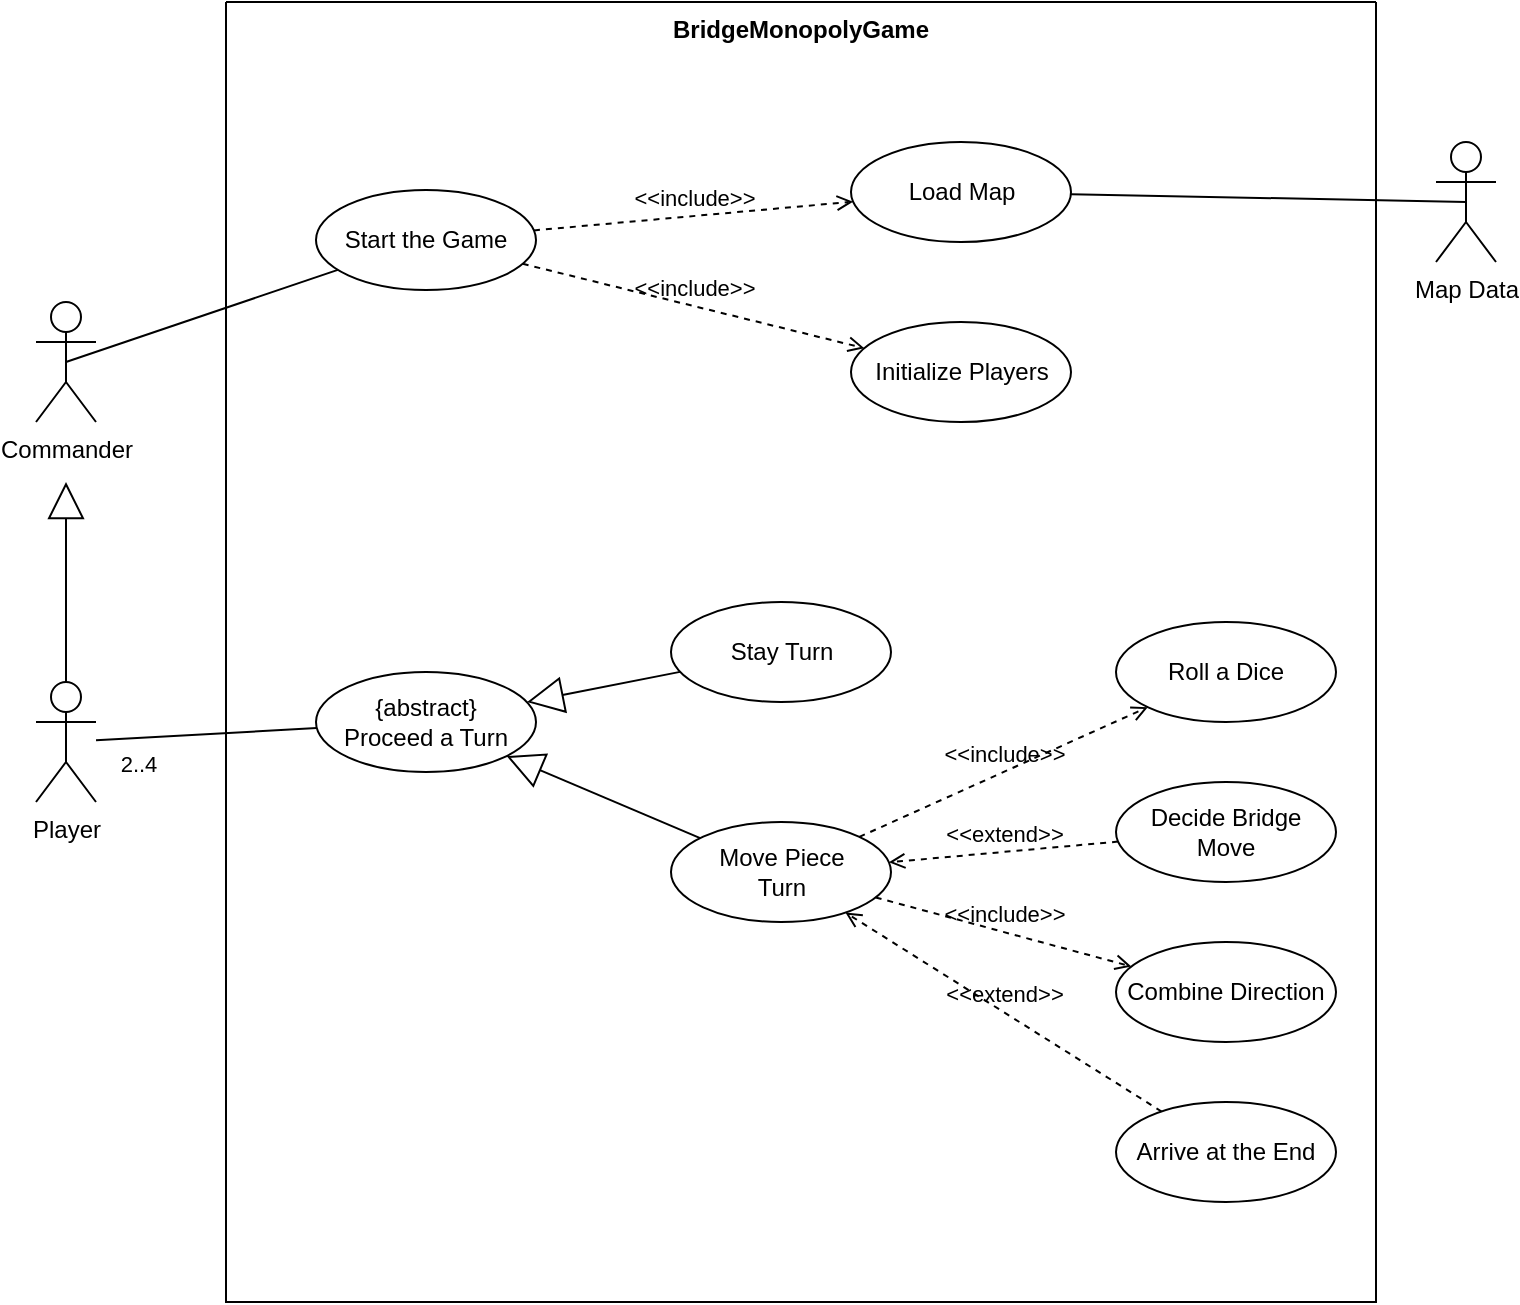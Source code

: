 <mxfile version="19.0.0" type="github">
  <diagram id="WLTdoUCkIdi1xevVH06I" name="BridgeMonopolyGame">
    <mxGraphModel dx="1188" dy="593" grid="1" gridSize="10" guides="1" tooltips="1" connect="1" arrows="1" fold="1" page="1" pageScale="1" pageWidth="850" pageHeight="1100" math="0" shadow="0">
      <root>
        <mxCell id="0" />
        <mxCell id="1" parent="0" />
        <mxCell id="pQvjBnQ6-1oKnFR016Xf-2" value="BridgeMonopolyGame" style="swimlane;startSize=0;verticalAlign=top;" parent="1" vertex="1">
          <mxGeometry x="155" y="190" width="575" height="650" as="geometry" />
        </mxCell>
        <mxCell id="Y3TsL9U6GZ3JC2LR3ddT-1" value="Start the Game" style="ellipse;whiteSpace=wrap;html=1;" parent="pQvjBnQ6-1oKnFR016Xf-2" vertex="1">
          <mxGeometry x="45" y="94" width="110" height="50" as="geometry" />
        </mxCell>
        <mxCell id="eE-FobYrLtEV6sO1N_ra-20" value="Move Piece&lt;br&gt;Turn" style="ellipse;whiteSpace=wrap;html=1;" parent="pQvjBnQ6-1oKnFR016Xf-2" vertex="1">
          <mxGeometry x="222.5" y="410" width="110" height="50" as="geometry" />
        </mxCell>
        <mxCell id="eE-FobYrLtEV6sO1N_ra-21" value="Stay Turn" style="ellipse;whiteSpace=wrap;html=1;" parent="pQvjBnQ6-1oKnFR016Xf-2" vertex="1">
          <mxGeometry x="222.5" y="300" width="110" height="50" as="geometry" />
        </mxCell>
        <mxCell id="eE-FobYrLtEV6sO1N_ra-25" value="{abstract}&lt;br&gt;Proceed a Turn" style="ellipse;whiteSpace=wrap;html=1;" parent="pQvjBnQ6-1oKnFR016Xf-2" vertex="1">
          <mxGeometry x="45" y="335" width="110" height="50" as="geometry" />
        </mxCell>
        <mxCell id="eE-FobYrLtEV6sO1N_ra-39" value="Load Map" style="ellipse;whiteSpace=wrap;html=1;" parent="pQvjBnQ6-1oKnFR016Xf-2" vertex="1">
          <mxGeometry x="312.5" y="70" width="110" height="50" as="geometry" />
        </mxCell>
        <mxCell id="eE-FobYrLtEV6sO1N_ra-43" value="&amp;lt;&amp;lt;include&amp;gt;&amp;gt;" style="html=1;verticalAlign=bottom;labelBackgroundColor=none;endArrow=open;endFill=0;dashed=1;rounded=0;" parent="pQvjBnQ6-1oKnFR016Xf-2" source="Y3TsL9U6GZ3JC2LR3ddT-1" target="eE-FobYrLtEV6sO1N_ra-39" edge="1">
          <mxGeometry width="160" relative="1" as="geometry">
            <mxPoint x="156.432" y="270.097" as="sourcePoint" />
            <mxPoint x="258.669" y="260.127" as="targetPoint" />
          </mxGeometry>
        </mxCell>
        <mxCell id="eE-FobYrLtEV6sO1N_ra-45" value="Initialize Players" style="ellipse;whiteSpace=wrap;html=1;" parent="pQvjBnQ6-1oKnFR016Xf-2" vertex="1">
          <mxGeometry x="312.5" y="160" width="110" height="50" as="geometry" />
        </mxCell>
        <mxCell id="eE-FobYrLtEV6sO1N_ra-46" value="&amp;lt;&amp;lt;include&amp;gt;&amp;gt;" style="html=1;verticalAlign=bottom;labelBackgroundColor=none;endArrow=open;endFill=0;dashed=1;rounded=0;" parent="pQvjBnQ6-1oKnFR016Xf-2" source="Y3TsL9U6GZ3JC2LR3ddT-1" target="eE-FobYrLtEV6sO1N_ra-45" edge="1">
          <mxGeometry width="160" relative="1" as="geometry">
            <mxPoint x="156.074" y="93.345" as="sourcePoint" />
            <mxPoint x="266.511" y="80.819" as="targetPoint" />
          </mxGeometry>
        </mxCell>
        <mxCell id="eE-FobYrLtEV6sO1N_ra-47" value="" style="endArrow=block;endSize=16;endFill=0;html=1;rounded=0;" parent="pQvjBnQ6-1oKnFR016Xf-2" source="eE-FobYrLtEV6sO1N_ra-21" target="eE-FobYrLtEV6sO1N_ra-25" edge="1">
          <mxGeometry width="160" relative="1" as="geometry">
            <mxPoint x="255" y="260" as="sourcePoint" />
            <mxPoint x="415" y="260" as="targetPoint" />
          </mxGeometry>
        </mxCell>
        <mxCell id="eE-FobYrLtEV6sO1N_ra-23" value="Roll a Dice" style="ellipse;whiteSpace=wrap;html=1;" parent="pQvjBnQ6-1oKnFR016Xf-2" vertex="1">
          <mxGeometry x="445" y="310" width="110" height="50" as="geometry" />
        </mxCell>
        <mxCell id="eE-FobYrLtEV6sO1N_ra-33" value="&amp;lt;&amp;lt;include&amp;gt;&amp;gt;" style="html=1;verticalAlign=bottom;labelBackgroundColor=none;endArrow=open;endFill=0;dashed=1;rounded=0;" parent="pQvjBnQ6-1oKnFR016Xf-2" source="eE-FobYrLtEV6sO1N_ra-20" target="eE-FobYrLtEV6sO1N_ra-23" edge="1">
          <mxGeometry width="160" relative="1" as="geometry">
            <mxPoint x="154.88" y="280.935" as="sourcePoint" />
            <mxPoint x="280.402" y="328.912" as="targetPoint" />
          </mxGeometry>
        </mxCell>
        <mxCell id="eE-FobYrLtEV6sO1N_ra-48" value="" style="endArrow=block;endSize=16;endFill=0;html=1;rounded=0;" parent="pQvjBnQ6-1oKnFR016Xf-2" source="eE-FobYrLtEV6sO1N_ra-20" target="eE-FobYrLtEV6sO1N_ra-25" edge="1">
          <mxGeometry width="160" relative="1" as="geometry">
            <mxPoint x="230.563" y="265.956" as="sourcePoint" />
            <mxPoint x="151.762" y="283.882" as="targetPoint" />
          </mxGeometry>
        </mxCell>
        <mxCell id="eE-FobYrLtEV6sO1N_ra-24" value="Combine Direction" style="ellipse;whiteSpace=wrap;html=1;" parent="pQvjBnQ6-1oKnFR016Xf-2" vertex="1">
          <mxGeometry x="445" y="470" width="110" height="50" as="geometry" />
        </mxCell>
        <mxCell id="PJbX21Rs3qRYyMznkhxo-1" value="Arrive at the End" style="ellipse;whiteSpace=wrap;html=1;" parent="pQvjBnQ6-1oKnFR016Xf-2" vertex="1">
          <mxGeometry x="445" y="550" width="110" height="50" as="geometry" />
        </mxCell>
        <mxCell id="eE-FobYrLtEV6sO1N_ra-32" value="&amp;lt;&amp;lt;include&amp;gt;&amp;gt;" style="html=1;verticalAlign=bottom;labelBackgroundColor=none;endArrow=open;endFill=0;dashed=1;rounded=0;" parent="pQvjBnQ6-1oKnFR016Xf-2" source="eE-FobYrLtEV6sO1N_ra-20" target="eE-FobYrLtEV6sO1N_ra-24" edge="1">
          <mxGeometry width="160" relative="1" as="geometry">
            <mxPoint x="144.88" y="270.935" as="sourcePoint" />
            <mxPoint x="270.402" y="318.912" as="targetPoint" />
          </mxGeometry>
        </mxCell>
        <mxCell id="PJbX21Rs3qRYyMznkhxo-2" value="&amp;lt;&amp;lt;extend&amp;gt;&amp;gt;" style="html=1;verticalAlign=bottom;labelBackgroundColor=none;endArrow=open;endFill=0;dashed=1;rounded=0;" parent="pQvjBnQ6-1oKnFR016Xf-2" source="PJbX21Rs3qRYyMznkhxo-1" target="eE-FobYrLtEV6sO1N_ra-20" edge="1">
          <mxGeometry width="160" relative="1" as="geometry">
            <mxPoint x="305" y="240" as="sourcePoint" />
            <mxPoint x="465" y="240" as="targetPoint" />
          </mxGeometry>
        </mxCell>
        <mxCell id="ZLNSR382D8qWPuYAOp8J-1" value="Decide Bridge Move" style="ellipse;whiteSpace=wrap;html=1;" vertex="1" parent="pQvjBnQ6-1oKnFR016Xf-2">
          <mxGeometry x="445" y="390" width="110" height="50" as="geometry" />
        </mxCell>
        <mxCell id="ZLNSR382D8qWPuYAOp8J-2" value="&amp;lt;&amp;lt;extend&amp;gt;&amp;gt;" style="html=1;verticalAlign=bottom;labelBackgroundColor=none;endArrow=open;endFill=0;dashed=1;rounded=0;" edge="1" parent="pQvjBnQ6-1oKnFR016Xf-2" source="ZLNSR382D8qWPuYAOp8J-1" target="eE-FobYrLtEV6sO1N_ra-20">
          <mxGeometry width="160" relative="1" as="geometry">
            <mxPoint x="472.478" y="516.355" as="sourcePoint" />
            <mxPoint x="307.524" y="386.644" as="targetPoint" />
          </mxGeometry>
        </mxCell>
        <mxCell id="lde2wLMu5fv70pZ8jzg2-4" value="Commander" style="shape=umlActor;verticalLabelPosition=bottom;verticalAlign=top;html=1;outlineConnect=0;" parent="1" vertex="1">
          <mxGeometry x="60" y="340" width="30" height="60" as="geometry" />
        </mxCell>
        <mxCell id="eE-FobYrLtEV6sO1N_ra-17" value="" style="endArrow=none;startArrow=none;endFill=0;startFill=0;html=1;verticalAlign=bottom;labelBackgroundColor=none;strokeWidth=1;startSize=8;rounded=0;exitX=0.5;exitY=0.5;exitDx=0;exitDy=0;exitPerimeter=0;" parent="1" source="lde2wLMu5fv70pZ8jzg2-4" target="Y3TsL9U6GZ3JC2LR3ddT-1" edge="1">
          <mxGeometry width="160" relative="1" as="geometry">
            <mxPoint x="60" y="270" as="sourcePoint" />
            <mxPoint x="256.615" y="339.634" as="targetPoint" />
          </mxGeometry>
        </mxCell>
        <mxCell id="eE-FobYrLtEV6sO1N_ra-40" value="Map Data" style="shape=umlActor;verticalLabelPosition=bottom;verticalAlign=top;html=1;" parent="1" vertex="1">
          <mxGeometry x="760" y="260" width="30" height="60" as="geometry" />
        </mxCell>
        <mxCell id="eE-FobYrLtEV6sO1N_ra-44" value="" style="endArrow=none;startArrow=none;endFill=0;startFill=0;html=1;verticalAlign=bottom;labelBackgroundColor=none;strokeWidth=1;startSize=8;rounded=0;entryX=0.5;entryY=0.5;entryDx=0;entryDy=0;entryPerimeter=0;" parent="1" source="eE-FobYrLtEV6sO1N_ra-39" target="eE-FobYrLtEV6sO1N_ra-40" edge="1">
          <mxGeometry width="160" relative="1" as="geometry">
            <mxPoint x="270" y="310.7" as="sourcePoint" />
            <mxPoint x="382.504" y="309.999" as="targetPoint" />
          </mxGeometry>
        </mxCell>
        <mxCell id="eE-FobYrLtEV6sO1N_ra-26" value="Player" style="shape=umlActor;verticalLabelPosition=bottom;verticalAlign=top;html=1;outlineConnect=0;" parent="1" vertex="1">
          <mxGeometry x="60" y="530" width="30" height="60" as="geometry" />
        </mxCell>
        <mxCell id="eE-FobYrLtEV6sO1N_ra-12" value="" style="endArrow=none;startArrow=none;endFill=0;startFill=0;html=1;verticalAlign=bottom;labelBackgroundColor=none;strokeWidth=1;startSize=8;rounded=0;" parent="1" source="eE-FobYrLtEV6sO1N_ra-26" target="eE-FobYrLtEV6sO1N_ra-25" edge="1">
          <mxGeometry width="160" relative="1" as="geometry">
            <mxPoint x="215" y="620" as="sourcePoint" />
            <mxPoint x="344.238" y="673.216" as="targetPoint" />
          </mxGeometry>
        </mxCell>
        <mxCell id="eE-FobYrLtEV6sO1N_ra-18" value="2..4" style="edgeLabel;html=1;align=center;verticalAlign=middle;resizable=0;points=[];" parent="eE-FobYrLtEV6sO1N_ra-12" vertex="1" connectable="0">
          <mxGeometry x="-0.654" relative="1" as="geometry">
            <mxPoint x="2" y="13" as="offset" />
          </mxGeometry>
        </mxCell>
        <mxCell id="ZLNSR382D8qWPuYAOp8J-6" value="" style="endArrow=block;endSize=16;endFill=0;html=1;rounded=0;" edge="1" parent="1" source="eE-FobYrLtEV6sO1N_ra-26">
          <mxGeometry width="160" relative="1" as="geometry">
            <mxPoint x="106.591" y="599.997" as="sourcePoint" />
            <mxPoint x="75" y="430" as="targetPoint" />
          </mxGeometry>
        </mxCell>
      </root>
    </mxGraphModel>
  </diagram>
</mxfile>
